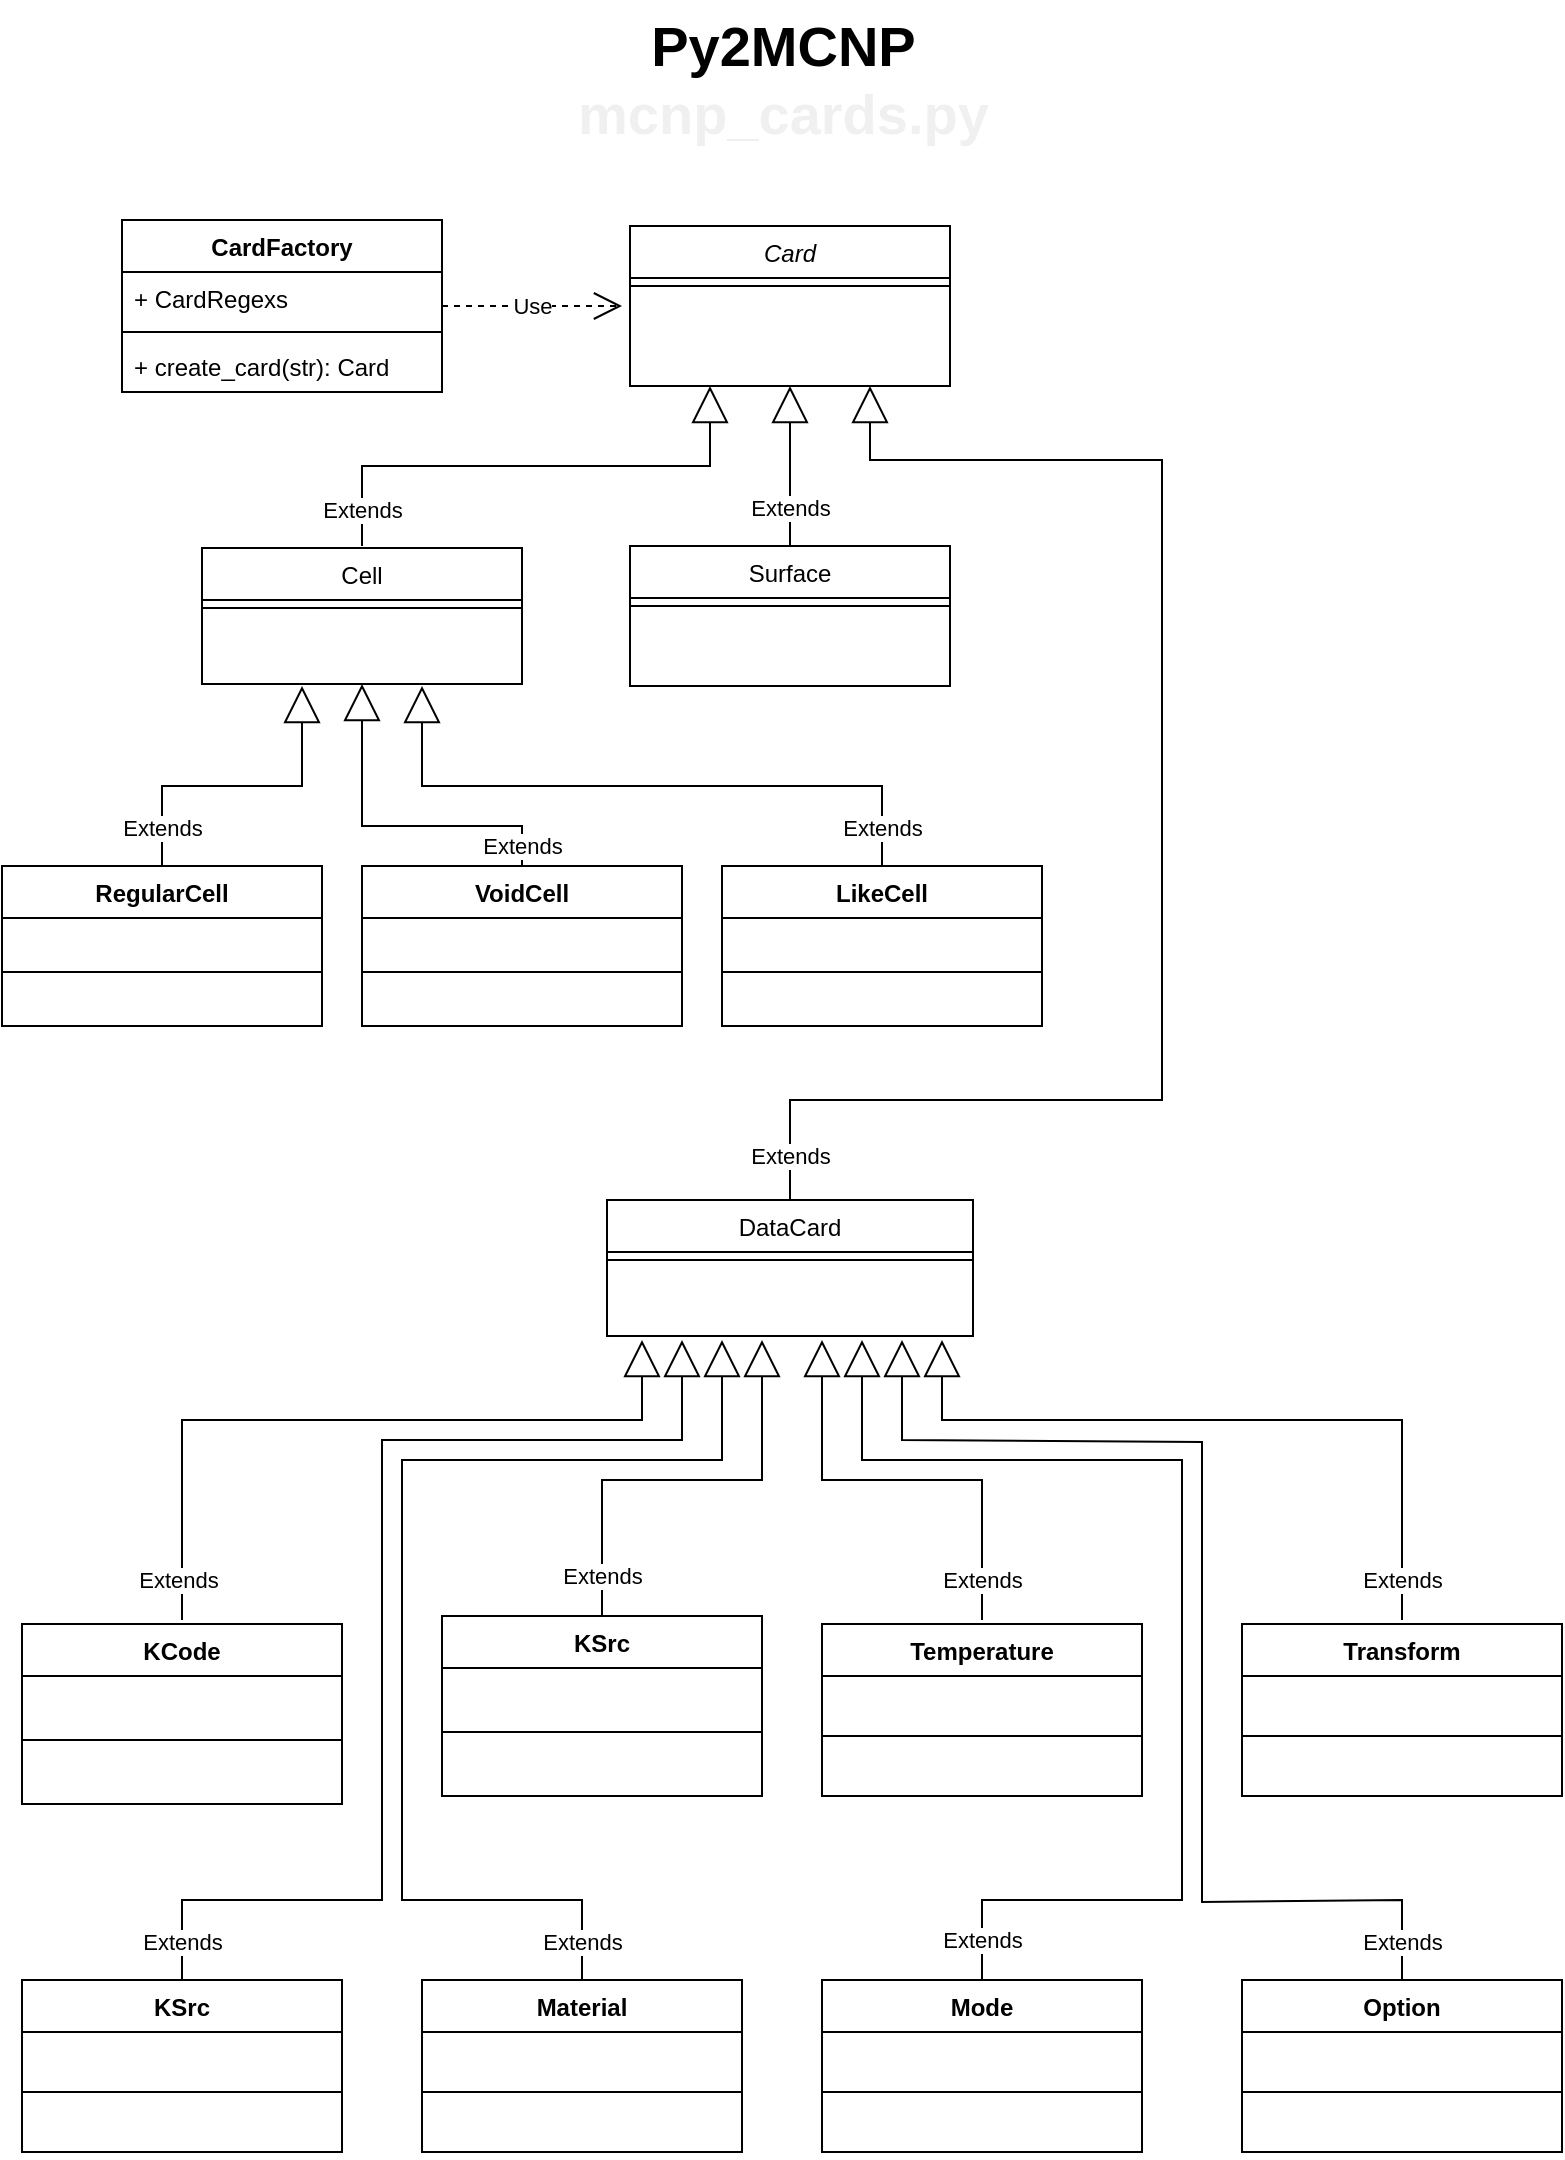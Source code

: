 <mxfile version="21.5.1" type="device">
  <diagram id="C5RBs43oDa-KdzZeNtuy" name="Page-1">
    <mxGraphModel dx="1434" dy="764" grid="1" gridSize="10" guides="1" tooltips="1" connect="1" arrows="1" fold="1" page="1" pageScale="1" pageWidth="827" pageHeight="1169" math="0" shadow="0">
      <root>
        <mxCell id="WIyWlLk6GJQsqaUBKTNV-0" />
        <mxCell id="WIyWlLk6GJQsqaUBKTNV-1" parent="WIyWlLk6GJQsqaUBKTNV-0" />
        <mxCell id="zkfFHV4jXpPFQw0GAbJ--0" value="Card" style="swimlane;fontStyle=2;align=center;verticalAlign=top;childLayout=stackLayout;horizontal=1;startSize=26;horizontalStack=0;resizeParent=1;resizeLast=0;collapsible=1;marginBottom=0;rounded=0;shadow=0;strokeWidth=1;" parent="WIyWlLk6GJQsqaUBKTNV-1" vertex="1">
          <mxGeometry x="334" y="123" width="160" height="80" as="geometry">
            <mxRectangle x="320" y="20" width="160" height="26" as="alternateBounds" />
          </mxGeometry>
        </mxCell>
        <mxCell id="zkfFHV4jXpPFQw0GAbJ--4" value="" style="line;html=1;strokeWidth=1;align=left;verticalAlign=middle;spacingTop=-1;spacingLeft=3;spacingRight=3;rotatable=0;labelPosition=right;points=[];portConstraint=eastwest;" parent="zkfFHV4jXpPFQw0GAbJ--0" vertex="1">
          <mxGeometry y="26" width="160" height="8" as="geometry" />
        </mxCell>
        <mxCell id="zkfFHV4jXpPFQw0GAbJ--6" value="Cell" style="swimlane;fontStyle=0;align=center;verticalAlign=top;childLayout=stackLayout;horizontal=1;startSize=26;horizontalStack=0;resizeParent=1;resizeLast=0;collapsible=1;marginBottom=0;rounded=0;shadow=0;strokeWidth=1;" parent="WIyWlLk6GJQsqaUBKTNV-1" vertex="1">
          <mxGeometry x="120" y="284" width="160" height="68" as="geometry">
            <mxRectangle x="80" y="241" width="160" height="26" as="alternateBounds" />
          </mxGeometry>
        </mxCell>
        <mxCell id="zkfFHV4jXpPFQw0GAbJ--9" value="" style="line;html=1;strokeWidth=1;align=left;verticalAlign=middle;spacingTop=-1;spacingLeft=3;spacingRight=3;rotatable=0;labelPosition=right;points=[];portConstraint=eastwest;" parent="zkfFHV4jXpPFQw0GAbJ--6" vertex="1">
          <mxGeometry y="26" width="160" height="8" as="geometry" />
        </mxCell>
        <mxCell id="5aphuce7C4MxXCkHs1r1-59" value="Extends" style="endArrow=block;endSize=16;endFill=0;html=1;rounded=0;entryX=0.25;entryY=1;entryDx=0;entryDy=0;" parent="zkfFHV4jXpPFQw0GAbJ--6" target="zkfFHV4jXpPFQw0GAbJ--0" edge="1">
          <mxGeometry x="-0.858" width="160" relative="1" as="geometry">
            <mxPoint x="80" y="-1" as="sourcePoint" />
            <mxPoint x="240" y="-1" as="targetPoint" />
            <Array as="points">
              <mxPoint x="80" y="-41" />
              <mxPoint x="254" y="-41" />
            </Array>
            <mxPoint as="offset" />
          </mxGeometry>
        </mxCell>
        <mxCell id="zkfFHV4jXpPFQw0GAbJ--13" value="Surface" style="swimlane;fontStyle=0;align=center;verticalAlign=top;childLayout=stackLayout;horizontal=1;startSize=26;horizontalStack=0;resizeParent=1;resizeLast=0;collapsible=1;marginBottom=0;rounded=0;shadow=0;strokeWidth=1;" parent="WIyWlLk6GJQsqaUBKTNV-1" vertex="1">
          <mxGeometry x="334" y="283" width="160" height="70" as="geometry">
            <mxRectangle x="320" y="240" width="170" height="26" as="alternateBounds" />
          </mxGeometry>
        </mxCell>
        <mxCell id="5aphuce7C4MxXCkHs1r1-60" value="Extends" style="endArrow=block;endSize=16;endFill=0;html=1;rounded=0;entryX=0.5;entryY=1;entryDx=0;entryDy=0;" parent="zkfFHV4jXpPFQw0GAbJ--13" target="zkfFHV4jXpPFQw0GAbJ--0" edge="1">
          <mxGeometry x="-0.512" width="160" relative="1" as="geometry">
            <mxPoint x="80" as="sourcePoint" />
            <mxPoint x="240" as="targetPoint" />
            <mxPoint as="offset" />
          </mxGeometry>
        </mxCell>
        <mxCell id="zkfFHV4jXpPFQw0GAbJ--15" value="" style="line;html=1;strokeWidth=1;align=left;verticalAlign=middle;spacingTop=-1;spacingLeft=3;spacingRight=3;rotatable=0;labelPosition=right;points=[];portConstraint=eastwest;" parent="zkfFHV4jXpPFQw0GAbJ--13" vertex="1">
          <mxGeometry y="26" width="160" height="8" as="geometry" />
        </mxCell>
        <mxCell id="zkfFHV4jXpPFQw0GAbJ--17" value="DataCard" style="swimlane;fontStyle=0;align=center;verticalAlign=top;childLayout=stackLayout;horizontal=1;startSize=26;horizontalStack=0;resizeParent=1;resizeLast=0;collapsible=1;marginBottom=0;rounded=0;shadow=0;strokeWidth=1;" parent="WIyWlLk6GJQsqaUBKTNV-1" vertex="1">
          <mxGeometry x="322.5" y="610" width="183" height="68" as="geometry">
            <mxRectangle x="560" y="242" width="160" height="26" as="alternateBounds" />
          </mxGeometry>
        </mxCell>
        <mxCell id="zkfFHV4jXpPFQw0GAbJ--23" value="" style="line;html=1;strokeWidth=1;align=left;verticalAlign=middle;spacingTop=-1;spacingLeft=3;spacingRight=3;rotatable=0;labelPosition=right;points=[];portConstraint=eastwest;" parent="zkfFHV4jXpPFQw0GAbJ--17" vertex="1">
          <mxGeometry y="26" width="183" height="8" as="geometry" />
        </mxCell>
        <mxCell id="5aphuce7C4MxXCkHs1r1-7" value="LikeCell" style="swimlane;fontStyle=1;align=center;verticalAlign=top;childLayout=stackLayout;horizontal=1;startSize=26;horizontalStack=0;resizeParent=1;resizeParentMax=0;resizeLast=0;collapsible=1;marginBottom=0;whiteSpace=wrap;html=1;" parent="WIyWlLk6GJQsqaUBKTNV-1" vertex="1">
          <mxGeometry x="380" y="443" width="160" height="80" as="geometry" />
        </mxCell>
        <mxCell id="5aphuce7C4MxXCkHs1r1-9" value="" style="line;strokeWidth=1;fillColor=none;align=left;verticalAlign=middle;spacingTop=-1;spacingLeft=3;spacingRight=3;rotatable=0;labelPosition=right;points=[];portConstraint=eastwest;strokeColor=inherit;" parent="5aphuce7C4MxXCkHs1r1-7" vertex="1">
          <mxGeometry y="26" width="160" height="54" as="geometry" />
        </mxCell>
        <mxCell id="5aphuce7C4MxXCkHs1r1-21" value="KCode" style="swimlane;fontStyle=1;align=center;verticalAlign=top;childLayout=stackLayout;horizontal=1;startSize=26;horizontalStack=0;resizeParent=1;resizeParentMax=0;resizeLast=0;collapsible=1;marginBottom=0;whiteSpace=wrap;html=1;" parent="WIyWlLk6GJQsqaUBKTNV-1" vertex="1">
          <mxGeometry x="30" y="822" width="160" height="90" as="geometry" />
        </mxCell>
        <mxCell id="5aphuce7C4MxXCkHs1r1-23" value="" style="line;strokeWidth=1;fillColor=none;align=left;verticalAlign=middle;spacingTop=-1;spacingLeft=3;spacingRight=3;rotatable=0;labelPosition=right;points=[];portConstraint=eastwest;strokeColor=inherit;" parent="5aphuce7C4MxXCkHs1r1-21" vertex="1">
          <mxGeometry y="26" width="160" height="64" as="geometry" />
        </mxCell>
        <mxCell id="5aphuce7C4MxXCkHs1r1-73" value="Extends" style="endArrow=block;endSize=16;endFill=0;html=1;rounded=0;" parent="5aphuce7C4MxXCkHs1r1-21" edge="1">
          <mxGeometry x="-0.893" y="2" width="160" relative="1" as="geometry">
            <mxPoint x="80" y="-2" as="sourcePoint" />
            <mxPoint x="310" y="-142" as="targetPoint" />
            <Array as="points">
              <mxPoint x="80" y="-102" />
              <mxPoint x="310" y="-102" />
            </Array>
            <mxPoint as="offset" />
          </mxGeometry>
        </mxCell>
        <mxCell id="5aphuce7C4MxXCkHs1r1-30" value="Material" style="swimlane;fontStyle=1;align=center;verticalAlign=top;childLayout=stackLayout;horizontal=1;startSize=26;horizontalStack=0;resizeParent=1;resizeParentMax=0;resizeLast=0;collapsible=1;marginBottom=0;whiteSpace=wrap;html=1;" parent="WIyWlLk6GJQsqaUBKTNV-1" vertex="1">
          <mxGeometry x="230" y="1000" width="160" height="86" as="geometry" />
        </mxCell>
        <mxCell id="5aphuce7C4MxXCkHs1r1-76" value="Extends" style="endArrow=block;endSize=16;endFill=0;html=1;rounded=0;" parent="5aphuce7C4MxXCkHs1r1-30" edge="1">
          <mxGeometry x="-0.933" width="160" relative="1" as="geometry">
            <mxPoint x="80" as="sourcePoint" />
            <mxPoint x="150" y="-320" as="targetPoint" />
            <Array as="points">
              <mxPoint x="80" y="-40" />
              <mxPoint x="-10" y="-40" />
              <mxPoint x="-10" y="-260" />
              <mxPoint x="150" y="-260" />
            </Array>
            <mxPoint as="offset" />
          </mxGeometry>
        </mxCell>
        <mxCell id="5aphuce7C4MxXCkHs1r1-31" value="&amp;nbsp;" style="text;strokeColor=none;fillColor=none;align=left;verticalAlign=top;spacingLeft=4;spacingRight=4;overflow=hidden;rotatable=0;points=[[0,0.5],[1,0.5]];portConstraint=eastwest;whiteSpace=wrap;html=1;" parent="5aphuce7C4MxXCkHs1r1-30" vertex="1">
          <mxGeometry y="26" width="160" height="26" as="geometry" />
        </mxCell>
        <mxCell id="5aphuce7C4MxXCkHs1r1-32" value="" style="line;strokeWidth=1;fillColor=none;align=left;verticalAlign=middle;spacingTop=-1;spacingLeft=3;spacingRight=3;rotatable=0;labelPosition=right;points=[];portConstraint=eastwest;strokeColor=inherit;" parent="5aphuce7C4MxXCkHs1r1-30" vertex="1">
          <mxGeometry y="52" width="160" height="8" as="geometry" />
        </mxCell>
        <mxCell id="5aphuce7C4MxXCkHs1r1-33" value="&amp;nbsp;" style="text;strokeColor=none;fillColor=none;align=left;verticalAlign=top;spacingLeft=4;spacingRight=4;overflow=hidden;rotatable=0;points=[[0,0.5],[1,0.5]];portConstraint=eastwest;whiteSpace=wrap;html=1;" parent="5aphuce7C4MxXCkHs1r1-30" vertex="1">
          <mxGeometry y="60" width="160" height="26" as="geometry" />
        </mxCell>
        <mxCell id="5aphuce7C4MxXCkHs1r1-34" value="Temperature" style="swimlane;fontStyle=1;align=center;verticalAlign=top;childLayout=stackLayout;horizontal=1;startSize=26;horizontalStack=0;resizeParent=1;resizeParentMax=0;resizeLast=0;collapsible=1;marginBottom=0;whiteSpace=wrap;html=1;" parent="WIyWlLk6GJQsqaUBKTNV-1" vertex="1">
          <mxGeometry x="430" y="822" width="160" height="86" as="geometry" />
        </mxCell>
        <mxCell id="5aphuce7C4MxXCkHs1r1-35" value="&amp;nbsp;" style="text;strokeColor=none;fillColor=none;align=left;verticalAlign=top;spacingLeft=4;spacingRight=4;overflow=hidden;rotatable=0;points=[[0,0.5],[1,0.5]];portConstraint=eastwest;whiteSpace=wrap;html=1;" parent="5aphuce7C4MxXCkHs1r1-34" vertex="1">
          <mxGeometry y="26" width="160" height="26" as="geometry" />
        </mxCell>
        <mxCell id="5aphuce7C4MxXCkHs1r1-36" value="" style="line;strokeWidth=1;fillColor=none;align=left;verticalAlign=middle;spacingTop=-1;spacingLeft=3;spacingRight=3;rotatable=0;labelPosition=right;points=[];portConstraint=eastwest;strokeColor=inherit;" parent="5aphuce7C4MxXCkHs1r1-34" vertex="1">
          <mxGeometry y="52" width="160" height="8" as="geometry" />
        </mxCell>
        <mxCell id="5aphuce7C4MxXCkHs1r1-37" value="&amp;nbsp;" style="text;strokeColor=none;fillColor=none;align=left;verticalAlign=top;spacingLeft=4;spacingRight=4;overflow=hidden;rotatable=0;points=[[0,0.5],[1,0.5]];portConstraint=eastwest;whiteSpace=wrap;html=1;" parent="5aphuce7C4MxXCkHs1r1-34" vertex="1">
          <mxGeometry y="60" width="160" height="26" as="geometry" />
        </mxCell>
        <mxCell id="5aphuce7C4MxXCkHs1r1-81" value="Extends" style="endArrow=block;endSize=16;endFill=0;html=1;rounded=0;" parent="5aphuce7C4MxXCkHs1r1-34" edge="1">
          <mxGeometry x="-0.818" width="160" relative="1" as="geometry">
            <mxPoint x="80" y="-2" as="sourcePoint" />
            <mxPoint y="-142" as="targetPoint" />
            <Array as="points">
              <mxPoint x="80" y="-72" />
              <mxPoint y="-72" />
            </Array>
            <mxPoint as="offset" />
          </mxGeometry>
        </mxCell>
        <mxCell id="5aphuce7C4MxXCkHs1r1-38" value="KSrc" style="swimlane;fontStyle=1;align=center;verticalAlign=top;childLayout=stackLayout;horizontal=1;startSize=26;horizontalStack=0;resizeParent=1;resizeParentMax=0;resizeLast=0;collapsible=1;marginBottom=0;whiteSpace=wrap;html=1;" parent="WIyWlLk6GJQsqaUBKTNV-1" vertex="1">
          <mxGeometry x="30" y="1000" width="160" height="86" as="geometry" />
        </mxCell>
        <mxCell id="5aphuce7C4MxXCkHs1r1-75" value="Extends" style="endArrow=block;endSize=16;endFill=0;html=1;rounded=0;exitX=0.5;exitY=0;exitDx=0;exitDy=0;" parent="5aphuce7C4MxXCkHs1r1-38" source="5aphuce7C4MxXCkHs1r1-38" edge="1">
          <mxGeometry x="-0.931" width="160" relative="1" as="geometry">
            <mxPoint x="70" as="sourcePoint" />
            <mxPoint x="330" y="-320" as="targetPoint" />
            <Array as="points">
              <mxPoint x="80" y="-40" />
              <mxPoint x="180" y="-40" />
              <mxPoint x="180" y="-270" />
              <mxPoint x="330" y="-270" />
            </Array>
            <mxPoint as="offset" />
          </mxGeometry>
        </mxCell>
        <mxCell id="5aphuce7C4MxXCkHs1r1-39" value="&amp;nbsp;" style="text;strokeColor=none;fillColor=none;align=left;verticalAlign=top;spacingLeft=4;spacingRight=4;overflow=hidden;rotatable=0;points=[[0,0.5],[1,0.5]];portConstraint=eastwest;whiteSpace=wrap;html=1;" parent="5aphuce7C4MxXCkHs1r1-38" vertex="1">
          <mxGeometry y="26" width="160" height="26" as="geometry" />
        </mxCell>
        <mxCell id="5aphuce7C4MxXCkHs1r1-40" value="" style="line;strokeWidth=1;fillColor=none;align=left;verticalAlign=middle;spacingTop=-1;spacingLeft=3;spacingRight=3;rotatable=0;labelPosition=right;points=[];portConstraint=eastwest;strokeColor=inherit;" parent="5aphuce7C4MxXCkHs1r1-38" vertex="1">
          <mxGeometry y="52" width="160" height="8" as="geometry" />
        </mxCell>
        <mxCell id="5aphuce7C4MxXCkHs1r1-41" value="&amp;nbsp;" style="text;strokeColor=none;fillColor=none;align=left;verticalAlign=top;spacingLeft=4;spacingRight=4;overflow=hidden;rotatable=0;points=[[0,0.5],[1,0.5]];portConstraint=eastwest;whiteSpace=wrap;html=1;" parent="5aphuce7C4MxXCkHs1r1-38" vertex="1">
          <mxGeometry y="60" width="160" height="26" as="geometry" />
        </mxCell>
        <mxCell id="5aphuce7C4MxXCkHs1r1-44" value="Mode" style="swimlane;fontStyle=1;align=center;verticalAlign=top;childLayout=stackLayout;horizontal=1;startSize=26;horizontalStack=0;resizeParent=1;resizeParentMax=0;resizeLast=0;collapsible=1;marginBottom=0;whiteSpace=wrap;html=1;" parent="WIyWlLk6GJQsqaUBKTNV-1" vertex="1">
          <mxGeometry x="430" y="1000" width="160" height="86" as="geometry" />
        </mxCell>
        <mxCell id="5aphuce7C4MxXCkHs1r1-80" value="Extends" style="endArrow=block;endSize=16;endFill=0;html=1;rounded=0;" parent="5aphuce7C4MxXCkHs1r1-44" edge="1">
          <mxGeometry x="-0.931" width="160" relative="1" as="geometry">
            <mxPoint x="80" as="sourcePoint" />
            <mxPoint x="20" y="-320" as="targetPoint" />
            <Array as="points">
              <mxPoint x="80" y="-40" />
              <mxPoint x="180" y="-40" />
              <mxPoint x="180" y="-260" />
              <mxPoint x="20" y="-260" />
            </Array>
            <mxPoint as="offset" />
          </mxGeometry>
        </mxCell>
        <mxCell id="5aphuce7C4MxXCkHs1r1-45" value="&amp;nbsp;" style="text;strokeColor=none;fillColor=none;align=left;verticalAlign=top;spacingLeft=4;spacingRight=4;overflow=hidden;rotatable=0;points=[[0,0.5],[1,0.5]];portConstraint=eastwest;whiteSpace=wrap;html=1;" parent="5aphuce7C4MxXCkHs1r1-44" vertex="1">
          <mxGeometry y="26" width="160" height="26" as="geometry" />
        </mxCell>
        <mxCell id="5aphuce7C4MxXCkHs1r1-46" value="" style="line;strokeWidth=1;fillColor=none;align=left;verticalAlign=middle;spacingTop=-1;spacingLeft=3;spacingRight=3;rotatable=0;labelPosition=right;points=[];portConstraint=eastwest;strokeColor=inherit;" parent="5aphuce7C4MxXCkHs1r1-44" vertex="1">
          <mxGeometry y="52" width="160" height="8" as="geometry" />
        </mxCell>
        <mxCell id="5aphuce7C4MxXCkHs1r1-47" value="&amp;nbsp;" style="text;strokeColor=none;fillColor=none;align=left;verticalAlign=top;spacingLeft=4;spacingRight=4;overflow=hidden;rotatable=0;points=[[0,0.5],[1,0.5]];portConstraint=eastwest;whiteSpace=wrap;html=1;" parent="5aphuce7C4MxXCkHs1r1-44" vertex="1">
          <mxGeometry y="60" width="160" height="26" as="geometry" />
        </mxCell>
        <mxCell id="5aphuce7C4MxXCkHs1r1-48" value="Transform" style="swimlane;fontStyle=1;align=center;verticalAlign=top;childLayout=stackLayout;horizontal=1;startSize=26;horizontalStack=0;resizeParent=1;resizeParentMax=0;resizeLast=0;collapsible=1;marginBottom=0;whiteSpace=wrap;html=1;" parent="WIyWlLk6GJQsqaUBKTNV-1" vertex="1">
          <mxGeometry x="640" y="822" width="160" height="86" as="geometry" />
        </mxCell>
        <mxCell id="5aphuce7C4MxXCkHs1r1-49" value="&amp;nbsp;" style="text;strokeColor=none;fillColor=none;align=left;verticalAlign=top;spacingLeft=4;spacingRight=4;overflow=hidden;rotatable=0;points=[[0,0.5],[1,0.5]];portConstraint=eastwest;whiteSpace=wrap;html=1;" parent="5aphuce7C4MxXCkHs1r1-48" vertex="1">
          <mxGeometry y="26" width="160" height="26" as="geometry" />
        </mxCell>
        <mxCell id="5aphuce7C4MxXCkHs1r1-50" value="" style="line;strokeWidth=1;fillColor=none;align=left;verticalAlign=middle;spacingTop=-1;spacingLeft=3;spacingRight=3;rotatable=0;labelPosition=right;points=[];portConstraint=eastwest;strokeColor=inherit;" parent="5aphuce7C4MxXCkHs1r1-48" vertex="1">
          <mxGeometry y="52" width="160" height="8" as="geometry" />
        </mxCell>
        <mxCell id="5aphuce7C4MxXCkHs1r1-51" value="&amp;nbsp;" style="text;strokeColor=none;fillColor=none;align=left;verticalAlign=top;spacingLeft=4;spacingRight=4;overflow=hidden;rotatable=0;points=[[0,0.5],[1,0.5]];portConstraint=eastwest;whiteSpace=wrap;html=1;" parent="5aphuce7C4MxXCkHs1r1-48" vertex="1">
          <mxGeometry y="60" width="160" height="26" as="geometry" />
        </mxCell>
        <mxCell id="5aphuce7C4MxXCkHs1r1-78" value="Extends" style="endArrow=block;endSize=16;endFill=0;html=1;rounded=0;" parent="5aphuce7C4MxXCkHs1r1-48" edge="1">
          <mxGeometry x="-0.889" width="160" relative="1" as="geometry">
            <mxPoint x="80" y="-2" as="sourcePoint" />
            <mxPoint x="-150" y="-142" as="targetPoint" />
            <Array as="points">
              <mxPoint x="80" y="-102" />
              <mxPoint x="-150" y="-102" />
            </Array>
            <mxPoint as="offset" />
          </mxGeometry>
        </mxCell>
        <mxCell id="5aphuce7C4MxXCkHs1r1-52" value="Option" style="swimlane;fontStyle=1;align=center;verticalAlign=top;childLayout=stackLayout;horizontal=1;startSize=26;horizontalStack=0;resizeParent=1;resizeParentMax=0;resizeLast=0;collapsible=1;marginBottom=0;whiteSpace=wrap;html=1;" parent="WIyWlLk6GJQsqaUBKTNV-1" vertex="1">
          <mxGeometry x="640" y="1000" width="160" height="86" as="geometry" />
        </mxCell>
        <mxCell id="5aphuce7C4MxXCkHs1r1-53" value="&amp;nbsp;" style="text;strokeColor=none;fillColor=none;align=left;verticalAlign=top;spacingLeft=4;spacingRight=4;overflow=hidden;rotatable=0;points=[[0,0.5],[1,0.5]];portConstraint=eastwest;whiteSpace=wrap;html=1;" parent="5aphuce7C4MxXCkHs1r1-52" vertex="1">
          <mxGeometry y="26" width="160" height="26" as="geometry" />
        </mxCell>
        <mxCell id="5aphuce7C4MxXCkHs1r1-54" value="" style="line;strokeWidth=1;fillColor=none;align=left;verticalAlign=middle;spacingTop=-1;spacingLeft=3;spacingRight=3;rotatable=0;labelPosition=right;points=[];portConstraint=eastwest;strokeColor=inherit;" parent="5aphuce7C4MxXCkHs1r1-52" vertex="1">
          <mxGeometry y="52" width="160" height="8" as="geometry" />
        </mxCell>
        <mxCell id="5aphuce7C4MxXCkHs1r1-55" value="&amp;nbsp;" style="text;strokeColor=none;fillColor=none;align=left;verticalAlign=top;spacingLeft=4;spacingRight=4;overflow=hidden;rotatable=0;points=[[0,0.5],[1,0.5]];portConstraint=eastwest;whiteSpace=wrap;html=1;" parent="5aphuce7C4MxXCkHs1r1-52" vertex="1">
          <mxGeometry y="60" width="160" height="26" as="geometry" />
        </mxCell>
        <mxCell id="5aphuce7C4MxXCkHs1r1-57" value="Extends" style="endArrow=block;endSize=16;endFill=0;html=1;rounded=0;exitX=0.5;exitY=0;exitDx=0;exitDy=0;" parent="WIyWlLk6GJQsqaUBKTNV-1" edge="1">
          <mxGeometry x="-0.765" width="160" relative="1" as="geometry">
            <mxPoint x="100" y="443" as="sourcePoint" />
            <mxPoint x="170" y="353" as="targetPoint" />
            <Array as="points">
              <mxPoint x="100" y="403" />
              <mxPoint x="170" y="403" />
            </Array>
            <mxPoint as="offset" />
          </mxGeometry>
        </mxCell>
        <mxCell id="5aphuce7C4MxXCkHs1r1-72" value="Extends" style="endArrow=block;endSize=16;endFill=0;html=1;rounded=0;entryX=0.75;entryY=1;entryDx=0;entryDy=0;exitX=0.5;exitY=0;exitDx=0;exitDy=0;" parent="WIyWlLk6GJQsqaUBKTNV-1" source="zkfFHV4jXpPFQw0GAbJ--17" target="zkfFHV4jXpPFQw0GAbJ--0" edge="1">
          <mxGeometry x="-0.941" width="160" relative="1" as="geometry">
            <mxPoint x="410" y="610" as="sourcePoint" />
            <mxPoint x="574" y="610" as="targetPoint" />
            <Array as="points">
              <mxPoint x="414" y="560" />
              <mxPoint x="600" y="560" />
              <mxPoint x="600" y="480" />
              <mxPoint x="600" y="240" />
              <mxPoint x="454" y="240" />
            </Array>
            <mxPoint as="offset" />
          </mxGeometry>
        </mxCell>
        <mxCell id="5aphuce7C4MxXCkHs1r1-58" value="Extends" style="endArrow=block;endSize=16;endFill=0;html=1;rounded=0;exitX=0.5;exitY=0;exitDx=0;exitDy=0;" parent="WIyWlLk6GJQsqaUBKTNV-1" source="5aphuce7C4MxXCkHs1r1-7" edge="1">
          <mxGeometry x="-0.879" width="160" relative="1" as="geometry">
            <mxPoint x="300" y="443" as="sourcePoint" />
            <mxPoint x="230" y="353" as="targetPoint" />
            <Array as="points">
              <mxPoint x="460" y="403" />
              <mxPoint x="230" y="403" />
            </Array>
            <mxPoint as="offset" />
          </mxGeometry>
        </mxCell>
        <mxCell id="5aphuce7C4MxXCkHs1r1-74" value="Extends" style="endArrow=block;endSize=16;endFill=0;html=1;rounded=0;" parent="WIyWlLk6GJQsqaUBKTNV-1" edge="1">
          <mxGeometry x="-0.8" width="160" relative="1" as="geometry">
            <mxPoint x="320" y="820" as="sourcePoint" />
            <mxPoint x="400" y="680" as="targetPoint" />
            <Array as="points">
              <mxPoint x="320" y="750" />
              <mxPoint x="400" y="750" />
            </Array>
            <mxPoint as="offset" />
          </mxGeometry>
        </mxCell>
        <mxCell id="5aphuce7C4MxXCkHs1r1-79" value="Extends" style="endArrow=block;endSize=16;endFill=0;html=1;rounded=0;exitX=0.5;exitY=0;exitDx=0;exitDy=0;" parent="WIyWlLk6GJQsqaUBKTNV-1" source="5aphuce7C4MxXCkHs1r1-52" edge="1">
          <mxGeometry x="-0.933" width="160" relative="1" as="geometry">
            <mxPoint x="710" y="1000" as="sourcePoint" />
            <mxPoint x="470" y="680" as="targetPoint" />
            <Array as="points">
              <mxPoint x="720" y="960" />
              <mxPoint x="620" y="961" />
              <mxPoint x="620" y="731" />
              <mxPoint x="470" y="730" />
            </Array>
            <mxPoint as="offset" />
          </mxGeometry>
        </mxCell>
        <mxCell id="5aphuce7C4MxXCkHs1r1-94" value="CardFactory" style="swimlane;fontStyle=1;align=center;verticalAlign=top;childLayout=stackLayout;horizontal=1;startSize=26;horizontalStack=0;resizeParent=1;resizeParentMax=0;resizeLast=0;collapsible=1;marginBottom=0;whiteSpace=wrap;html=1;" parent="WIyWlLk6GJQsqaUBKTNV-1" vertex="1">
          <mxGeometry x="80" y="120" width="160" height="86" as="geometry" />
        </mxCell>
        <mxCell id="5aphuce7C4MxXCkHs1r1-95" value="+ CardRegexs" style="text;strokeColor=none;fillColor=none;align=left;verticalAlign=top;spacingLeft=4;spacingRight=4;overflow=hidden;rotatable=0;points=[[0,0.5],[1,0.5]];portConstraint=eastwest;whiteSpace=wrap;html=1;" parent="5aphuce7C4MxXCkHs1r1-94" vertex="1">
          <mxGeometry y="26" width="160" height="26" as="geometry" />
        </mxCell>
        <mxCell id="5aphuce7C4MxXCkHs1r1-96" value="" style="line;strokeWidth=1;fillColor=none;align=left;verticalAlign=middle;spacingTop=-1;spacingLeft=3;spacingRight=3;rotatable=0;labelPosition=right;points=[];portConstraint=eastwest;strokeColor=inherit;" parent="5aphuce7C4MxXCkHs1r1-94" vertex="1">
          <mxGeometry y="52" width="160" height="8" as="geometry" />
        </mxCell>
        <mxCell id="5aphuce7C4MxXCkHs1r1-97" value="+ create_card(str): Card" style="text;strokeColor=none;fillColor=none;align=left;verticalAlign=top;spacingLeft=4;spacingRight=4;overflow=hidden;rotatable=0;points=[[0,0.5],[1,0.5]];portConstraint=eastwest;whiteSpace=wrap;html=1;" parent="5aphuce7C4MxXCkHs1r1-94" vertex="1">
          <mxGeometry y="60" width="160" height="26" as="geometry" />
        </mxCell>
        <mxCell id="5aphuce7C4MxXCkHs1r1-98" value="Use" style="endArrow=open;endSize=12;dashed=1;html=1;rounded=0;" parent="WIyWlLk6GJQsqaUBKTNV-1" edge="1">
          <mxGeometry width="160" relative="1" as="geometry">
            <mxPoint x="240" y="163" as="sourcePoint" />
            <mxPoint x="330" y="163" as="targetPoint" />
          </mxGeometry>
        </mxCell>
        <mxCell id="YjN0Pw61o81FQpMhi5E2-0" value="VoidCell" style="swimlane;fontStyle=1;align=center;verticalAlign=top;childLayout=stackLayout;horizontal=1;startSize=26;horizontalStack=0;resizeParent=1;resizeParentMax=0;resizeLast=0;collapsible=1;marginBottom=0;whiteSpace=wrap;html=1;" parent="WIyWlLk6GJQsqaUBKTNV-1" vertex="1">
          <mxGeometry x="200" y="443" width="160" height="80" as="geometry" />
        </mxCell>
        <mxCell id="YjN0Pw61o81FQpMhi5E2-2" value="" style="line;strokeWidth=1;fillColor=none;align=left;verticalAlign=middle;spacingTop=-1;spacingLeft=3;spacingRight=3;rotatable=0;labelPosition=right;points=[];portConstraint=eastwest;strokeColor=inherit;" parent="YjN0Pw61o81FQpMhi5E2-0" vertex="1">
          <mxGeometry y="26" width="160" height="54" as="geometry" />
        </mxCell>
        <mxCell id="YjN0Pw61o81FQpMhi5E2-4" value="Extends" style="endArrow=block;endSize=16;endFill=0;html=1;rounded=0;exitX=0.5;exitY=0;exitDx=0;exitDy=0;entryX=0.5;entryY=1;entryDx=0;entryDy=0;" parent="WIyWlLk6GJQsqaUBKTNV-1" source="YjN0Pw61o81FQpMhi5E2-0" target="zkfFHV4jXpPFQw0GAbJ--6" edge="1">
          <mxGeometry x="-0.879" width="160" relative="1" as="geometry">
            <mxPoint x="470" y="453" as="sourcePoint" />
            <mxPoint x="240" y="363" as="targetPoint" />
            <Array as="points">
              <mxPoint x="280" y="423" />
              <mxPoint x="200" y="423" />
            </Array>
            <mxPoint as="offset" />
          </mxGeometry>
        </mxCell>
        <mxCell id="YjN0Pw61o81FQpMhi5E2-5" value="&lt;div style=&quot;text-align: center;&quot;&gt;&lt;span style=&quot;font-size: 28px; font-weight: 700;&quot;&gt;Py2MCNP&lt;/span&gt;&lt;/div&gt;&lt;span style=&quot;color: rgb(240, 240, 240); font-family: Helvetica; font-size: 28px; font-style: normal; font-variant-ligatures: normal; font-variant-caps: normal; font-weight: 700; letter-spacing: normal; orphans: 2; text-indent: 0px; text-transform: none; widows: 2; word-spacing: 0px; -webkit-text-stroke-width: 0px; background-color: rgb(42, 37, 47); text-decoration-thickness: initial; text-decoration-style: initial; text-decoration-color: initial; float: none; display: inline !important;&quot;&gt;&lt;div style=&quot;text-align: center;&quot;&gt;mcnp_cards.py&lt;/div&gt;&lt;/span&gt;" style="text;whiteSpace=wrap;html=1;" parent="WIyWlLk6GJQsqaUBKTNV-1" vertex="1">
          <mxGeometry x="306" y="10" width="216" height="90" as="geometry" />
        </mxCell>
        <mxCell id="FYcqL7-mcXaFGMRmdPGg-0" value="RegularCell" style="swimlane;fontStyle=1;align=center;verticalAlign=top;childLayout=stackLayout;horizontal=1;startSize=26;horizontalStack=0;resizeParent=1;resizeParentMax=0;resizeLast=0;collapsible=1;marginBottom=0;whiteSpace=wrap;html=1;" vertex="1" parent="WIyWlLk6GJQsqaUBKTNV-1">
          <mxGeometry x="20" y="443" width="160" height="80" as="geometry" />
        </mxCell>
        <mxCell id="FYcqL7-mcXaFGMRmdPGg-1" value="" style="line;strokeWidth=1;fillColor=none;align=left;verticalAlign=middle;spacingTop=-1;spacingLeft=3;spacingRight=3;rotatable=0;labelPosition=right;points=[];portConstraint=eastwest;strokeColor=inherit;" vertex="1" parent="FYcqL7-mcXaFGMRmdPGg-0">
          <mxGeometry y="26" width="160" height="54" as="geometry" />
        </mxCell>
        <mxCell id="FYcqL7-mcXaFGMRmdPGg-2" value="KSrc" style="swimlane;fontStyle=1;align=center;verticalAlign=top;childLayout=stackLayout;horizontal=1;startSize=26;horizontalStack=0;resizeParent=1;resizeParentMax=0;resizeLast=0;collapsible=1;marginBottom=0;whiteSpace=wrap;html=1;" vertex="1" parent="WIyWlLk6GJQsqaUBKTNV-1">
          <mxGeometry x="240" y="818" width="160" height="90" as="geometry" />
        </mxCell>
        <mxCell id="FYcqL7-mcXaFGMRmdPGg-3" value="" style="line;strokeWidth=1;fillColor=none;align=left;verticalAlign=middle;spacingTop=-1;spacingLeft=3;spacingRight=3;rotatable=0;labelPosition=right;points=[];portConstraint=eastwest;strokeColor=inherit;" vertex="1" parent="FYcqL7-mcXaFGMRmdPGg-2">
          <mxGeometry y="26" width="160" height="64" as="geometry" />
        </mxCell>
      </root>
    </mxGraphModel>
  </diagram>
</mxfile>
